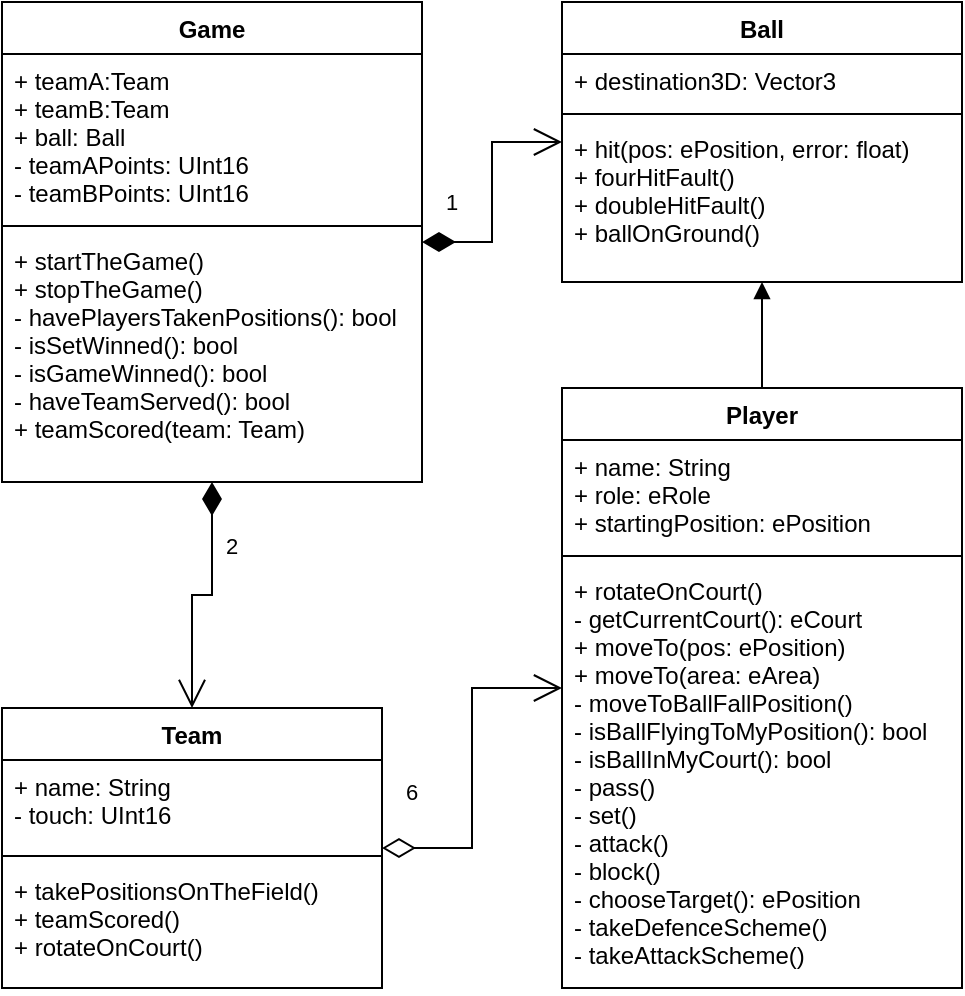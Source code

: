 <mxfile version="11.2.5" type="device" pages="1"><diagram id="Wvr_ubyAnRlRtef3sErQ" name="Page-1"><mxGraphModel dx="1502" dy="1044" grid="1" gridSize="10" guides="1" tooltips="1" connect="1" arrows="1" fold="1" page="0" pageScale="1" pageWidth="827" pageHeight="1169" math="0" shadow="0"><root><mxCell id="0"/><mxCell id="1" parent="0"/><mxCell id="k2kzMSZHiE_vDQgDPuoE-1" value="Game" style="swimlane;fontStyle=1;align=center;verticalAlign=top;childLayout=stackLayout;horizontal=1;startSize=26;horizontalStack=0;resizeParent=1;resizeParentMax=0;resizeLast=0;collapsible=1;marginBottom=0;" vertex="1" parent="1"><mxGeometry x="-30" y="-119" width="210" height="240" as="geometry"/></mxCell><mxCell id="k2kzMSZHiE_vDQgDPuoE-2" value="+ teamA:Team&#10;+ teamB:Team&#10;+ ball: Ball&#10;- teamAPoints: UInt16&#10;- teamBPoints: UInt16" style="text;strokeColor=none;fillColor=none;align=left;verticalAlign=top;spacingLeft=4;spacingRight=4;overflow=hidden;rotatable=0;points=[[0,0.5],[1,0.5]];portConstraint=eastwest;" vertex="1" parent="k2kzMSZHiE_vDQgDPuoE-1"><mxGeometry y="26" width="210" height="82" as="geometry"/></mxCell><mxCell id="k2kzMSZHiE_vDQgDPuoE-3" value="" style="line;strokeWidth=1;fillColor=none;align=left;verticalAlign=middle;spacingTop=-1;spacingLeft=3;spacingRight=3;rotatable=0;labelPosition=right;points=[];portConstraint=eastwest;" vertex="1" parent="k2kzMSZHiE_vDQgDPuoE-1"><mxGeometry y="108" width="210" height="8" as="geometry"/></mxCell><mxCell id="k2kzMSZHiE_vDQgDPuoE-4" value="+ startTheGame()&#10;+ stopTheGame()&#10;- havePlayersTakenPositions(): bool&#10;- isSetWinned(): bool&#10;- isGameWinned(): bool&#10;- haveTeamServed(): bool&#10;+ teamScored(team: Team)" style="text;strokeColor=none;fillColor=none;align=left;verticalAlign=top;spacingLeft=4;spacingRight=4;overflow=hidden;rotatable=0;points=[[0,0.5],[1,0.5]];portConstraint=eastwest;" vertex="1" parent="k2kzMSZHiE_vDQgDPuoE-1"><mxGeometry y="116" width="210" height="124" as="geometry"/></mxCell><mxCell id="k2kzMSZHiE_vDQgDPuoE-5" value="Team" style="swimlane;fontStyle=1;align=center;verticalAlign=top;childLayout=stackLayout;horizontal=1;startSize=26;horizontalStack=0;resizeParent=1;resizeParentMax=0;resizeLast=0;collapsible=1;marginBottom=0;" vertex="1" parent="1"><mxGeometry x="-30" y="234" width="190" height="140" as="geometry"/></mxCell><mxCell id="k2kzMSZHiE_vDQgDPuoE-6" value="+ name: String&#10;- touch: UInt16" style="text;strokeColor=none;fillColor=none;align=left;verticalAlign=top;spacingLeft=4;spacingRight=4;overflow=hidden;rotatable=0;points=[[0,0.5],[1,0.5]];portConstraint=eastwest;" vertex="1" parent="k2kzMSZHiE_vDQgDPuoE-5"><mxGeometry y="26" width="190" height="44" as="geometry"/></mxCell><mxCell id="k2kzMSZHiE_vDQgDPuoE-7" value="" style="line;strokeWidth=1;fillColor=none;align=left;verticalAlign=middle;spacingTop=-1;spacingLeft=3;spacingRight=3;rotatable=0;labelPosition=right;points=[];portConstraint=eastwest;" vertex="1" parent="k2kzMSZHiE_vDQgDPuoE-5"><mxGeometry y="70" width="190" height="8" as="geometry"/></mxCell><mxCell id="k2kzMSZHiE_vDQgDPuoE-8" value="+ takePositionsOnTheField()&#10;+ teamScored()&#10;+ rotateOnCourt()" style="text;strokeColor=none;fillColor=none;align=left;verticalAlign=top;spacingLeft=4;spacingRight=4;overflow=hidden;rotatable=0;points=[[0,0.5],[1,0.5]];portConstraint=eastwest;" vertex="1" parent="k2kzMSZHiE_vDQgDPuoE-5"><mxGeometry y="78" width="190" height="62" as="geometry"/></mxCell><mxCell id="k2kzMSZHiE_vDQgDPuoE-9" value="Player" style="swimlane;fontStyle=1;align=center;verticalAlign=top;childLayout=stackLayout;horizontal=1;startSize=26;horizontalStack=0;resizeParent=1;resizeParentMax=0;resizeLast=0;collapsible=1;marginBottom=0;" vertex="1" parent="1"><mxGeometry x="250" y="74" width="200" height="300" as="geometry"/></mxCell><mxCell id="k2kzMSZHiE_vDQgDPuoE-10" value="+ name: String&#10;+ role: eRole&#10;+ startingPosition: ePosition" style="text;strokeColor=none;fillColor=none;align=left;verticalAlign=top;spacingLeft=4;spacingRight=4;overflow=hidden;rotatable=0;points=[[0,0.5],[1,0.5]];portConstraint=eastwest;" vertex="1" parent="k2kzMSZHiE_vDQgDPuoE-9"><mxGeometry y="26" width="200" height="54" as="geometry"/></mxCell><mxCell id="k2kzMSZHiE_vDQgDPuoE-11" value="" style="line;strokeWidth=1;fillColor=none;align=left;verticalAlign=middle;spacingTop=-1;spacingLeft=3;spacingRight=3;rotatable=0;labelPosition=right;points=[];portConstraint=eastwest;" vertex="1" parent="k2kzMSZHiE_vDQgDPuoE-9"><mxGeometry y="80" width="200" height="8" as="geometry"/></mxCell><mxCell id="k2kzMSZHiE_vDQgDPuoE-12" value="+ rotateOnCourt()&#10;- getCurrentCourt(): eCourt&#10;+ moveTo(pos: ePosition)&#10;+ moveTo(area: eArea)&#10;- moveToBallFallPosition()&#10;- isBallFlyingToMyPosition(): bool&#10;- isBallInMyCourt(): bool&#10;- pass()&#10;- set()&#10;- attack()&#10;- block()&#10;- chooseTarget(): ePosition&#10;- takeDefenceScheme()&#10;- takeAttackScheme()" style="text;strokeColor=none;fillColor=none;align=left;verticalAlign=top;spacingLeft=4;spacingRight=4;overflow=hidden;rotatable=0;points=[[0,0.5],[1,0.5]];portConstraint=eastwest;" vertex="1" parent="k2kzMSZHiE_vDQgDPuoE-9"><mxGeometry y="88" width="200" height="212" as="geometry"/></mxCell><mxCell id="k2kzMSZHiE_vDQgDPuoE-13" value="Ball" style="swimlane;fontStyle=1;align=center;verticalAlign=top;childLayout=stackLayout;horizontal=1;startSize=26;horizontalStack=0;resizeParent=1;resizeParentMax=0;resizeLast=0;collapsible=1;marginBottom=0;" vertex="1" parent="1"><mxGeometry x="250" y="-119" width="200" height="140" as="geometry"/></mxCell><mxCell id="k2kzMSZHiE_vDQgDPuoE-14" value="+ destination3D: Vector3" style="text;strokeColor=none;fillColor=none;align=left;verticalAlign=top;spacingLeft=4;spacingRight=4;overflow=hidden;rotatable=0;points=[[0,0.5],[1,0.5]];portConstraint=eastwest;" vertex="1" parent="k2kzMSZHiE_vDQgDPuoE-13"><mxGeometry y="26" width="200" height="26" as="geometry"/></mxCell><mxCell id="k2kzMSZHiE_vDQgDPuoE-15" value="" style="line;strokeWidth=1;fillColor=none;align=left;verticalAlign=middle;spacingTop=-1;spacingLeft=3;spacingRight=3;rotatable=0;labelPosition=right;points=[];portConstraint=eastwest;" vertex="1" parent="k2kzMSZHiE_vDQgDPuoE-13"><mxGeometry y="52" width="200" height="8" as="geometry"/></mxCell><mxCell id="k2kzMSZHiE_vDQgDPuoE-16" value="+ hit(pos: ePosition, error: float)&#10;+ fourHitFault()&#10;+ doubleHitFault()&#10;+ ballOnGround()" style="text;strokeColor=none;fillColor=none;align=left;verticalAlign=top;spacingLeft=4;spacingRight=4;overflow=hidden;rotatable=0;points=[[0,0.5],[1,0.5]];portConstraint=eastwest;" vertex="1" parent="k2kzMSZHiE_vDQgDPuoE-13"><mxGeometry y="60" width="200" height="80" as="geometry"/></mxCell><mxCell id="k2kzMSZHiE_vDQgDPuoE-17" value="6" style="endArrow=open;html=1;endSize=12;startArrow=diamondThin;startSize=14;startFill=0;edgeStyle=orthogonalEdgeStyle;align=left;verticalAlign=bottom;rounded=0;" edge="1" parent="1" source="k2kzMSZHiE_vDQgDPuoE-5" target="k2kzMSZHiE_vDQgDPuoE-9"><mxGeometry x="-0.239" y="35" relative="1" as="geometry"><mxPoint x="20" y="460" as="sourcePoint"/><mxPoint x="180" y="460" as="targetPoint"/><mxPoint as="offset"/></mxGeometry></mxCell><mxCell id="k2kzMSZHiE_vDQgDPuoE-21" value="1" style="endArrow=open;html=1;endSize=12;startArrow=diamondThin;startSize=14;startFill=1;edgeStyle=orthogonalEdgeStyle;align=left;verticalAlign=bottom;rounded=0;" edge="1" parent="1" source="k2kzMSZHiE_vDQgDPuoE-1" target="k2kzMSZHiE_vDQgDPuoE-13"><mxGeometry x="-0.233" y="25" relative="1" as="geometry"><mxPoint x="20" y="590" as="sourcePoint"/><mxPoint x="180" y="590" as="targetPoint"/><mxPoint as="offset"/></mxGeometry></mxCell><mxCell id="k2kzMSZHiE_vDQgDPuoE-22" value="2" style="endArrow=open;html=1;endSize=12;startArrow=diamondThin;startSize=14;startFill=1;edgeStyle=orthogonalEdgeStyle;align=left;verticalAlign=bottom;rounded=0;" edge="1" parent="1" source="k2kzMSZHiE_vDQgDPuoE-1" target="k2kzMSZHiE_vDQgDPuoE-5"><mxGeometry x="-0.333" y="5" relative="1" as="geometry"><mxPoint x="170" y="270" as="sourcePoint"/><mxPoint x="110" y="690" as="targetPoint"/><mxPoint as="offset"/></mxGeometry></mxCell><mxCell id="k2kzMSZHiE_vDQgDPuoE-24" value="" style="endArrow=block;endFill=1;html=1;edgeStyle=orthogonalEdgeStyle;align=left;verticalAlign=top;rounded=0;" edge="1" parent="1" source="k2kzMSZHiE_vDQgDPuoE-9" target="k2kzMSZHiE_vDQgDPuoE-13"><mxGeometry x="-1" relative="1" as="geometry"><mxPoint x="10" y="310" as="sourcePoint"/><mxPoint x="170" y="310" as="targetPoint"/></mxGeometry></mxCell><mxCell id="k2kzMSZHiE_vDQgDPuoE-25" value="" style="resizable=0;html=1;align=left;verticalAlign=bottom;labelBackgroundColor=#ffffff;fontSize=10;" connectable="0" vertex="1" parent="k2kzMSZHiE_vDQgDPuoE-24"><mxGeometry x="-1" relative="1" as="geometry"/></mxCell></root></mxGraphModel></diagram></mxfile>